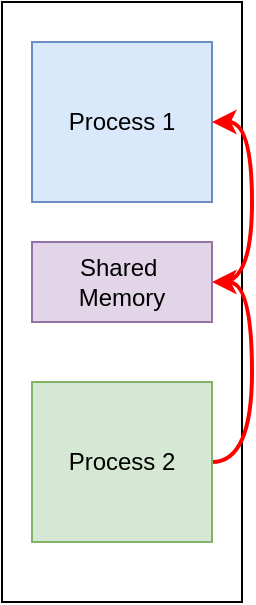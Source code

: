 <mxfile version="13.5.8" type="github">
  <diagram id="X1IY7xbHO4pjtUa8GyIr" name="Page-1">
    <mxGraphModel dx="2066" dy="1105" grid="1" gridSize="10" guides="1" tooltips="1" connect="1" arrows="1" fold="1" page="1" pageScale="1" pageWidth="827" pageHeight="1169" math="0" shadow="0">
      <root>
        <mxCell id="0" />
        <mxCell id="1" parent="0" />
        <mxCell id="yP8EOBw4YisGJ323p4iA-1" value="" style="rounded=0;whiteSpace=wrap;html=1;" vertex="1" parent="1">
          <mxGeometry x="470" y="240" width="120" height="300" as="geometry" />
        </mxCell>
        <mxCell id="yP8EOBw4YisGJ323p4iA-2" value="Process 1" style="rounded=0;whiteSpace=wrap;html=1;fillColor=#dae8fc;strokeColor=#6c8ebf;" vertex="1" parent="1">
          <mxGeometry x="485" y="260" width="90" height="80" as="geometry" />
        </mxCell>
        <mxCell id="yP8EOBw4YisGJ323p4iA-5" style="edgeStyle=orthogonalEdgeStyle;rounded=0;orthogonalLoop=1;jettySize=auto;html=1;entryX=1;entryY=0.5;entryDx=0;entryDy=0;curved=1;exitX=1;exitY=0.5;exitDx=0;exitDy=0;strokeWidth=2;strokeColor=#FF0000;" edge="1" parent="1" source="yP8EOBw4YisGJ323p4iA-3" target="yP8EOBw4YisGJ323p4iA-4">
          <mxGeometry relative="1" as="geometry" />
        </mxCell>
        <mxCell id="yP8EOBw4YisGJ323p4iA-3" value="Process 2" style="rounded=0;whiteSpace=wrap;html=1;fillColor=#d5e8d4;strokeColor=#82b366;" vertex="1" parent="1">
          <mxGeometry x="485" y="430" width="90" height="80" as="geometry" />
        </mxCell>
        <mxCell id="yP8EOBw4YisGJ323p4iA-6" style="edgeStyle=orthogonalEdgeStyle;curved=1;rounded=0;orthogonalLoop=1;jettySize=auto;html=1;entryX=1;entryY=0.5;entryDx=0;entryDy=0;strokeColor=#FF0000;strokeWidth=2;" edge="1" parent="1" target="yP8EOBw4YisGJ323p4iA-2">
          <mxGeometry relative="1" as="geometry">
            <mxPoint x="580" y="380" as="sourcePoint" />
            <Array as="points">
              <mxPoint x="595" y="380" />
              <mxPoint x="595" y="300" />
            </Array>
          </mxGeometry>
        </mxCell>
        <mxCell id="yP8EOBw4YisGJ323p4iA-4" value="Shared&amp;nbsp;&lt;br&gt;Memory" style="rounded=0;whiteSpace=wrap;html=1;fillColor=#e1d5e7;strokeColor=#9673a6;" vertex="1" parent="1">
          <mxGeometry x="485" y="360" width="90" height="40" as="geometry" />
        </mxCell>
      </root>
    </mxGraphModel>
  </diagram>
</mxfile>
